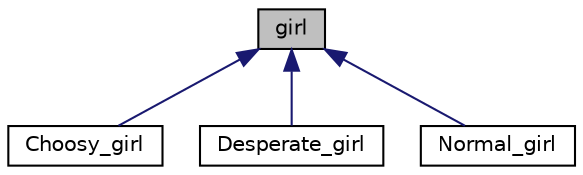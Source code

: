 digraph "girl"
{
  edge [fontname="Helvetica",fontsize="10",labelfontname="Helvetica",labelfontsize="10"];
  node [fontname="Helvetica",fontsize="10",shape=record];
  Node1 [label="girl",height=0.2,width=0.4,color="black", fillcolor="grey75", style="filled", fontcolor="black"];
  Node1 -> Node2 [dir="back",color="midnightblue",fontsize="10",style="solid",fontname="Helvetica"];
  Node2 [label="Choosy_girl",height=0.2,width=0.4,color="black", fillcolor="white", style="filled",URL="$classChoosy__girl.html",tooltip="CHOOSY_GIRL CLASS Contains the attributes of all the Choosy girls. it inherits from class girl..."];
  Node1 -> Node3 [dir="back",color="midnightblue",fontsize="10",style="solid",fontname="Helvetica"];
  Node3 [label="Desperate_girl",height=0.2,width=0.4,color="black", fillcolor="white", style="filled",URL="$classDesperate__girl.html",tooltip="DESPERATE_GIRL CLASS Contains the attributes of all the Desperate girls. it inherits from class girl..."];
  Node1 -> Node4 [dir="back",color="midnightblue",fontsize="10",style="solid",fontname="Helvetica"];
  Node4 [label="Normal_girl",height=0.2,width=0.4,color="black", fillcolor="white", style="filled",URL="$classNormal__girl.html",tooltip="NORMAL_GIRL CLASS Contains the attributes of all the Normal girls. it inherits from class girl..."];
}
